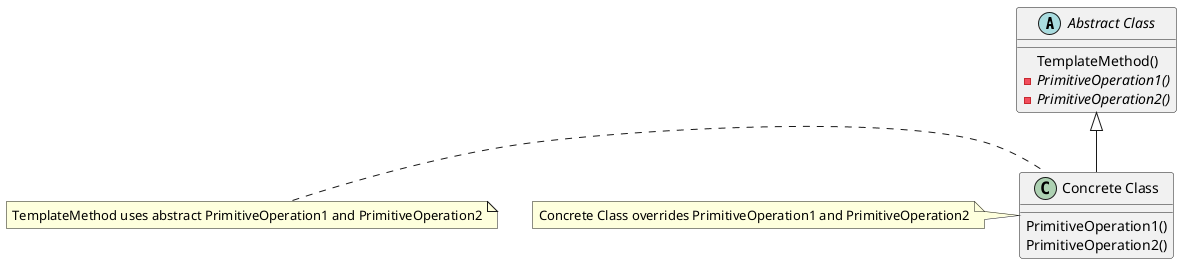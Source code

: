 @startuml
abstract class "Abstract Class"
class "Concrete Class"

"Abstract Class" : TemplateMethod()
"Abstract Class" : {abstract} -PrimitiveOperation1()
"Abstract Class" : {abstract} -PrimitiveOperation2()
note left: TemplateMethod uses abstract PrimitiveOperation1 and PrimitiveOperation2

class "Concrete Class" {
    PrimitiveOperation1()
    PrimitiveOperation2()
}
note left: Concrete Class overrides PrimitiveOperation1 and PrimitiveOperation2

"Abstract Class" <|-- "Concrete Class"
@enduml
